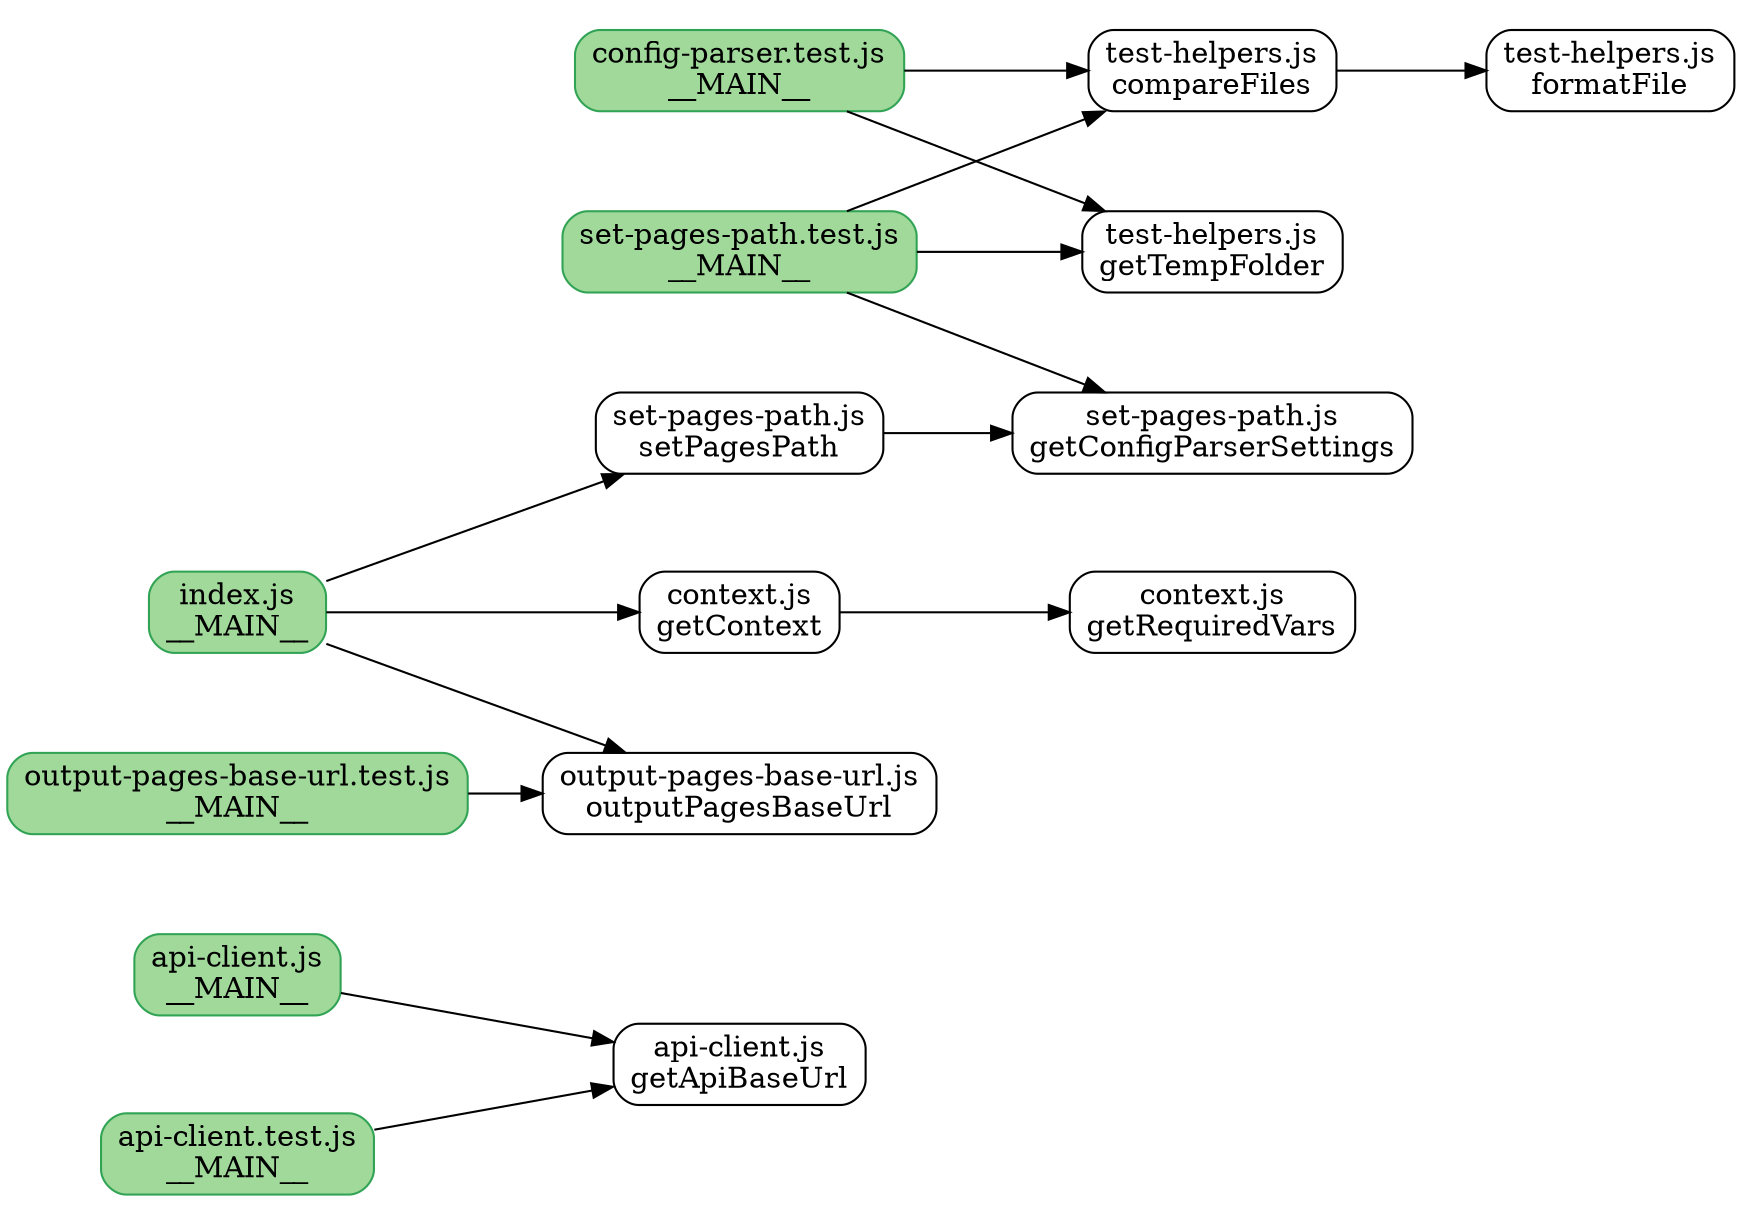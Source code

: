 digraph test {
	graph [bb="0,0,664,464.8",
		concentrate=true,
		rankdir=LR,
		ratio=0.7
	];
	node [label="\N",
		shape=Mrecord
	];
	node1	[color="/greens3/3",
		fillcolor="/greens3/2",
		height=0.54167,
		label="api-client.js\n__MAIN__",
		pos="85,92.863",
		style=filled,
		width=1.1111];
	node2	[height=0.54167,
		label="api-client.js\ngetApiBaseUrl",
		pos="279,57.863",
		width=1.3611];
	node1 -> node2	[pos="e,229.89,66.634 125.32,85.696 152.52,80.737 189.19,74.052 219.77,68.478"];
	node3	[color="/greens3/3",
		fillcolor="/greens3/2",
		height=0.54167,
		label="api-client.test.js\n__MAIN__",
		pos="85,23.863",
		style=filled,
		width=1.4306];
	node3 -> node2	[pos="e,230,49.363 136.7,32.841 162.31,37.376 193.51,42.901 220.07,47.604"];
	node4	[color="/greens3/3",
		fillcolor="/greens3/2",
		height=0.54167,
		label="config-parser.test.js\n__MAIN__",
		pos="279,440.86",
		style=filled,
		width=1.6944];
	node13	[height=0.54167,
		label="test-helpers.js\ncompareFiles",
		pos="462,440.86",
		width=1.2778];
	node4 -> node13	[pos="e,415.76,440.86 340.02,440.86 361.15,440.86 384.78,440.86 405.52,440.86"];
	node15	[height=0.54167,
		label="test-helpers.js\ngetTempFolder",
		pos="462,371.86",
		width=1.4028];
	node4 -> node15	[pos="e,411.22,390.84 329.94,421.83 352.19,413.34 378.58,403.28 401.82,394.42"];
	node5	[height=0.54167,
		label="context.js\ngetContext",
		pos="279,232.86",
		width=1.0556];
	node6	[height=0.54167,
		label="context.js\ngetRequiredVars",
		pos="462,232.86",
		width=1.4861];
	node5 -> node6	[pos="e,408.2,232.86 317.06,232.86 340.36,232.86 371.01,232.86 398.04,232.86"];
	node7	[color="/greens3/3",
		fillcolor="/greens3/2",
		height=0.54167,
		label="index.js\n__MAIN__",
		pos="85,232.86",
		style=filled,
		width=1.1111];
	node7 -> node5	[pos="e,240.69,232.86 125.32,232.86 155.81,232.86 198.19,232.86 230.56,232.86"];
	node8	[height=0.54167,
		label="output-pages-base-url.js\noutputPagesBaseUrl",
		pos="279,162.86",
		width=2.0417];
	node7 -> node8	[pos="e,225.62,181.96 125.32,218.53 151.45,209 186.32,196.29 216.14,185.42"];
	node11	[height=0.54167,
		label="set-pages-path.js\nsetPagesPath",
		pos="279,301.86",
		width=1.4861];
	node7 -> node11	[pos="e,225.26,282.91 125.32,246.99 151.35,256.35 186.06,268.82 215.8,279.51"];
	node9	[color="/greens3/3",
		fillcolor="/greens3/2",
		height=0.54167,
		label="output-pages-base-url.test.js\n__MAIN__",
		pos="85,162.86",
		style=filled,
		width=2.3611];
	node9 -> node8	[pos="e,205.28,162.86 170.21,162.86 178.52,162.86 186.95,162.86 195.25,162.86"];
	node10	[height=0.54167,
		label="set-pages-path.js\ngetConfigParserSettings",
		pos="462,301.86",
		width=2.0417];
	node11 -> node10	[pos="e,388.25,301.86 332.84,301.86 347.05,301.86 362.76,301.86 378.18,301.86"];
	node12	[color="/greens3/3",
		fillcolor="/greens3/2",
		height=0.54167,
		label="set-pages-path.test.js\n__MAIN__",
		pos="279,371.86",
		style=filled,
		width=1.8056];
	node12 -> node10	[pos="e,411.6,320.97 329.46,352.74 351.91,344.05 378.63,333.72 402.1,324.64"];
	node12 -> node13	[pos="e,415.86,423.66 329.94,390.9 353.68,399.95 382.12,410.79 406.42,420.06"];
	node12 -> node15	[pos="e,411.26,371.86 344.07,371.86 362.6,371.86 382.76,371.86 401.03,371.86"];
	node14	[height=0.54167,
		label="test-helpers.js\nformatFile",
		pos="618,440.86",
		width=1.2778];
	node13 -> node14	[pos="e,571.95,440.86 508.37,440.86 525.13,440.86 544.32,440.86 561.85,440.86"];
}
